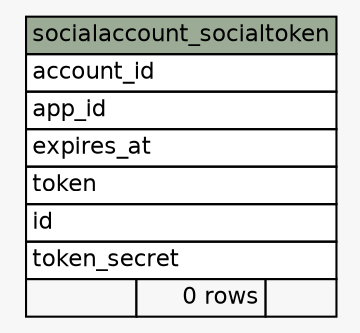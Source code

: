 // dot 2.34.0 on Mac OS X 10.9.1
// SchemaSpy rev Unknown
digraph "socialaccount_socialtoken" {
  graph [
    rankdir="RL"
    bgcolor="#f7f7f7"
    nodesep="0.18"
    ranksep="0.46"
    fontname="Helvetica"
    fontsize="11"
  ];
  node [
    fontname="Helvetica"
    fontsize="11"
    shape="plaintext"
  ];
  edge [
    arrowsize="0.8"
  ];
  "socialaccount_socialtoken" [
    label=<
    <TABLE BORDER="0" CELLBORDER="1" CELLSPACING="0" BGCOLOR="#ffffff">
      <TR><TD COLSPAN="3" BGCOLOR="#9bab96" ALIGN="CENTER">socialaccount_socialtoken</TD></TR>
      <TR><TD PORT="account_id" COLSPAN="3" ALIGN="LEFT">account_id</TD></TR>
      <TR><TD PORT="app_id" COLSPAN="3" ALIGN="LEFT">app_id</TD></TR>
      <TR><TD PORT="expires_at" COLSPAN="3" ALIGN="LEFT">expires_at</TD></TR>
      <TR><TD PORT="token" COLSPAN="3" ALIGN="LEFT">token</TD></TR>
      <TR><TD PORT="id" COLSPAN="3" ALIGN="LEFT">id</TD></TR>
      <TR><TD PORT="token_secret" COLSPAN="3" ALIGN="LEFT">token_secret</TD></TR>
      <TR><TD ALIGN="LEFT" BGCOLOR="#f7f7f7">  </TD><TD ALIGN="RIGHT" BGCOLOR="#f7f7f7">0 rows</TD><TD ALIGN="RIGHT" BGCOLOR="#f7f7f7">  </TD></TR>
    </TABLE>>
    URL="tables/socialaccount_socialtoken.html"
    tooltip="socialaccount_socialtoken"
  ];
}
